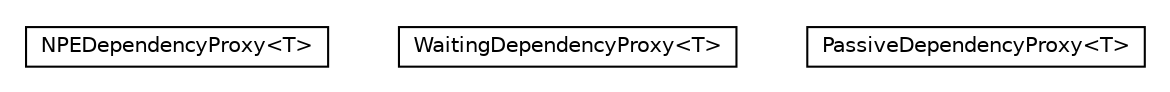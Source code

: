 #!/usr/local/bin/dot
#
# Class diagram 
# Generated by UMLGraph version R5_6-24-gf6e263 (http://www.umlgraph.org/)
#

digraph G {
	edge [fontname="Helvetica",fontsize=10,labelfontname="Helvetica",labelfontsize=10];
	node [fontname="Helvetica",fontsize=10,shape=plaintext];
	nodesep=0.25;
	ranksep=0.5;
	// org.universAAL.utilities.ioc.dependencies.impl.NPEDependencyProxy<T>
	c312287 [label=<<table title="org.universAAL.utilities.ioc.dependencies.impl.NPEDependencyProxy" border="0" cellborder="1" cellspacing="0" cellpadding="2" port="p" href="./NPEDependencyProxy.html">
		<tr><td><table border="0" cellspacing="0" cellpadding="1">
<tr><td align="center" balign="center"> NPEDependencyProxy&lt;T&gt; </td></tr>
		</table></td></tr>
		</table>>, URL="./NPEDependencyProxy.html", fontname="Helvetica", fontcolor="black", fontsize=10.0];
	// org.universAAL.utilities.ioc.dependencies.impl.WaitingDependencyProxy<T>
	c312288 [label=<<table title="org.universAAL.utilities.ioc.dependencies.impl.WaitingDependencyProxy" border="0" cellborder="1" cellspacing="0" cellpadding="2" port="p" href="./WaitingDependencyProxy.html">
		<tr><td><table border="0" cellspacing="0" cellpadding="1">
<tr><td align="center" balign="center"> WaitingDependencyProxy&lt;T&gt; </td></tr>
		</table></td></tr>
		</table>>, URL="./WaitingDependencyProxy.html", fontname="Helvetica", fontcolor="black", fontsize=10.0];
	// org.universAAL.utilities.ioc.dependencies.impl.PassiveDependencyProxy<T>
	c312289 [label=<<table title="org.universAAL.utilities.ioc.dependencies.impl.PassiveDependencyProxy" border="0" cellborder="1" cellspacing="0" cellpadding="2" port="p" href="./PassiveDependencyProxy.html">
		<tr><td><table border="0" cellspacing="0" cellpadding="1">
<tr><td align="center" balign="center"> PassiveDependencyProxy&lt;T&gt; </td></tr>
		</table></td></tr>
		</table>>, URL="./PassiveDependencyProxy.html", fontname="Helvetica", fontcolor="black", fontsize=10.0];
}

